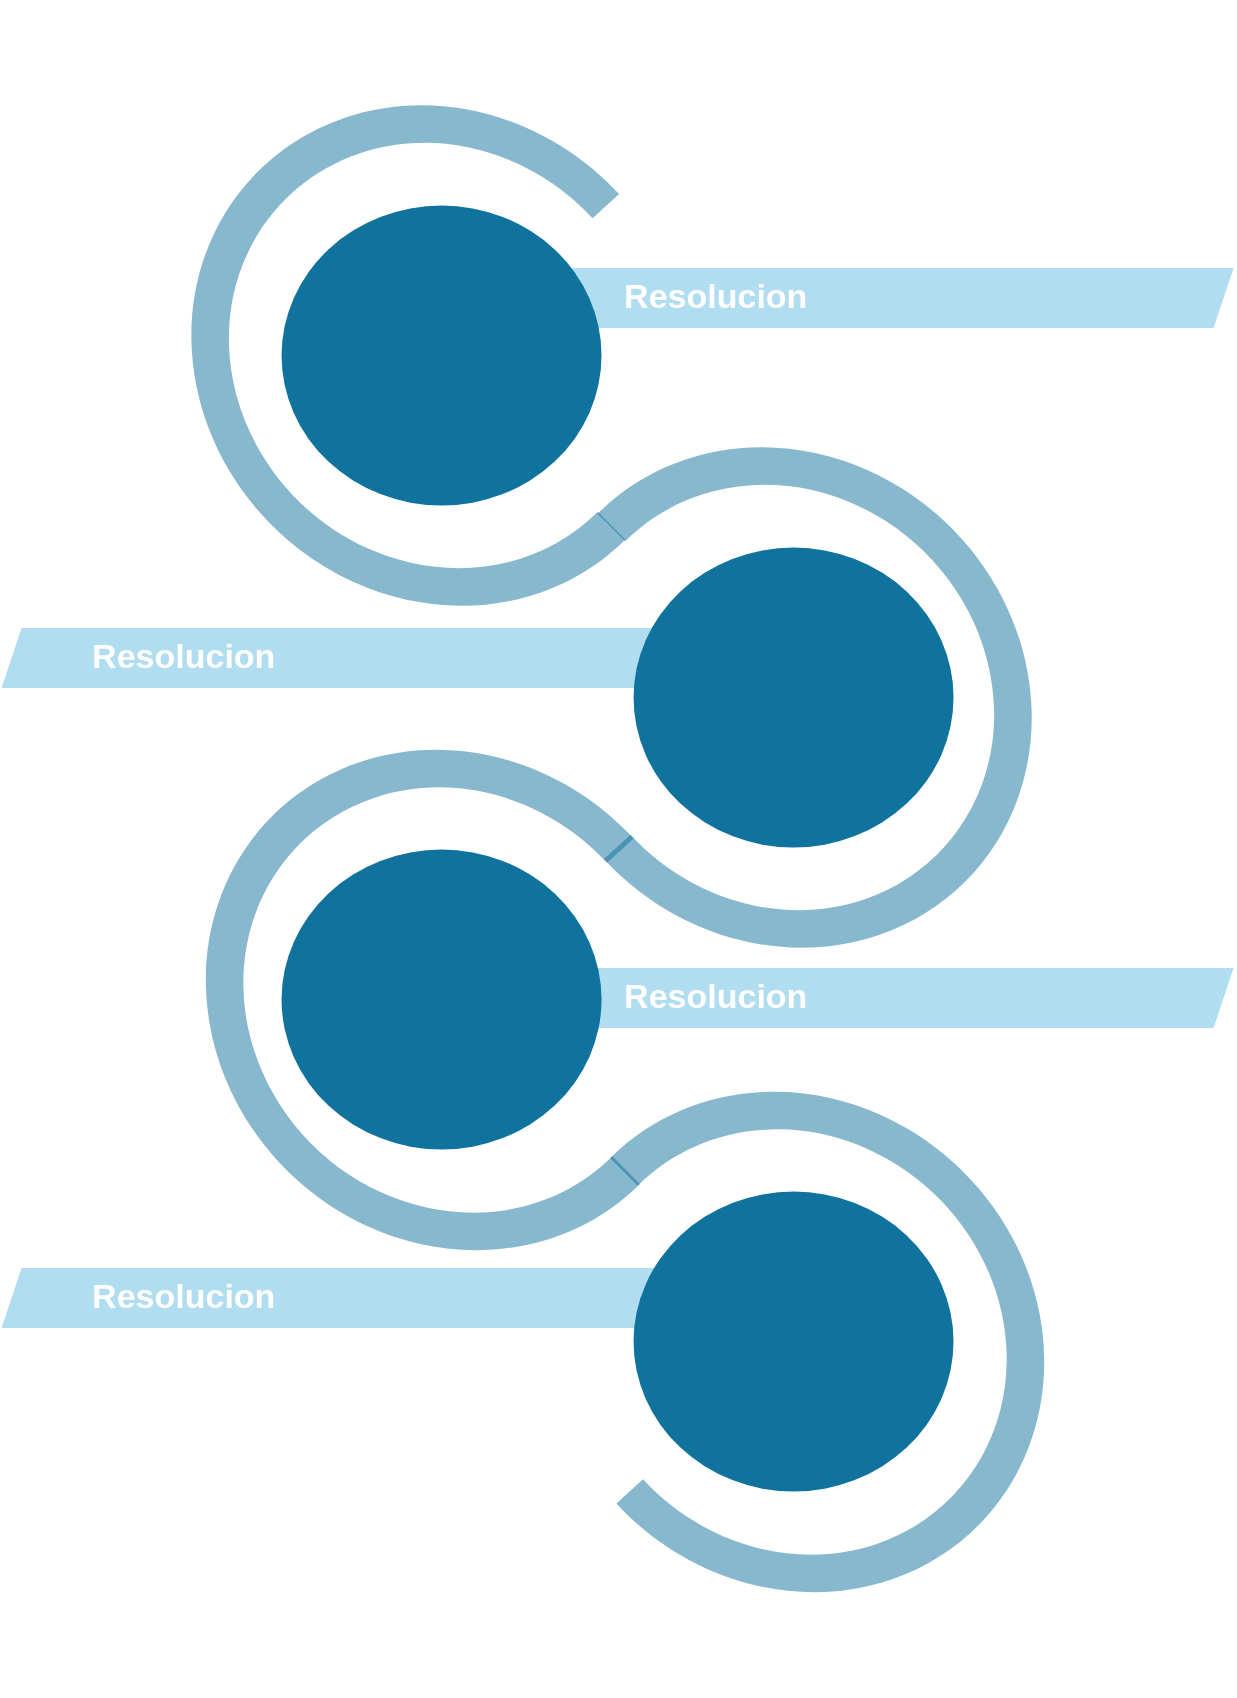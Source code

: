 <mxfile>
    <diagram id="W9Ra01t0DxcNzxdOCe_h" name="Page-1">
        <mxGraphModel dx="1432" dy="1028" grid="1" gridSize="10" guides="1" tooltips="1" connect="1" arrows="1" fold="1" page="1" pageScale="1" pageWidth="850" pageHeight="1100" math="0" shadow="0">
            <root>
                <mxCell id="0"/>
                <mxCell id="1" parent="0"/>
                <mxCell id="9" value="" style="group" vertex="1" connectable="0" parent="1">
                    <mxGeometry x="179.998" y="126.996" width="572.78" height="846.546" as="geometry"/>
                </mxCell>
                <mxCell id="5" value="" style="verticalLabelPosition=bottom;verticalAlign=middle;html=1;shape=mxgraph.basic.partConcEllipse;fillColor=#10739E;strokeColor=none;startAngle=0.25;endAngle=0.007;arcWidth=0.15;rotation=-135;fontSize=17;fontColor=#FFFFFF;shadow=0;fontStyle=1;opacity=50;" vertex="1" parent="9">
                    <mxGeometry x="216.778" y="227.773" width="259.99" height="240" as="geometry"/>
                </mxCell>
                <mxCell id="20" value="&amp;nbsp; &amp;nbsp; &amp;nbsp; &amp;nbsp;Resolucion&amp;nbsp;" style="shape=mxgraph.infographic.parallelogram;dx=5;;html=1;fillColor=#B1DDF0;strokeColor=none;shadow=0;fontSize=17;fontColor=#FFFFFF;align=left;spacingLeft=10;fontStyle=1;" vertex="1" parent="9">
                    <mxGeometry x="-43.23" y="633" width="350" height="30" as="geometry"/>
                </mxCell>
                <mxCell id="18" value="&amp;nbsp; &amp;nbsp; &amp;nbsp; &amp;nbsp;Resolucion&amp;nbsp;" style="shape=mxgraph.infographic.parallelogram;dx=5;;html=1;fillColor=#B1DDF0;strokeColor=none;shadow=0;fontSize=17;fontColor=#FFFFFF;align=left;spacingLeft=10;fontStyle=1;" vertex="1" parent="9">
                    <mxGeometry x="222.78" y="483.0" width="350" height="30" as="geometry"/>
                </mxCell>
                <mxCell id="16" value="&amp;nbsp; &amp;nbsp; &amp;nbsp; &amp;nbsp;Resolucion&amp;nbsp;" style="shape=mxgraph.infographic.parallelogram;dx=5;;html=1;fillColor=#B1DDF0;strokeColor=none;shadow=0;fontSize=17;fontColor=#FFFFFF;align=left;spacingLeft=10;fontStyle=1;" vertex="1" parent="9">
                    <mxGeometry x="-43.23" y="313" width="350" height="30" as="geometry"/>
                </mxCell>
                <mxCell id="13" value="&amp;nbsp; &amp;nbsp; &amp;nbsp; &amp;nbsp;Resolucion&amp;nbsp;" style="shape=mxgraph.infographic.parallelogram;dx=5;;html=1;fillColor=#B1DDF0;strokeColor=none;shadow=0;fontSize=17;fontColor=#FFFFFF;align=left;spacingLeft=10;fontStyle=1;" vertex="1" parent="9">
                    <mxGeometry x="222.78" y="133" width="350" height="30" as="geometry"/>
                </mxCell>
                <mxCell id="2" value="" style="verticalLabelPosition=bottom;verticalAlign=middle;html=1;shape=mxgraph.basic.partConcEllipse;fillColor=#10739E;strokeColor=none;startAngle=0.25;endAngle=0.007;arcWidth=0.15;rotation=45;fontSize=17;fontColor=#FFFFFF;shadow=0;fontStyle=1;opacity=50;" vertex="1" parent="9">
                    <mxGeometry x="46.778" y="56.773" width="259.99" height="240" as="geometry"/>
                </mxCell>
                <mxCell id="7" value="" style="verticalLabelPosition=bottom;verticalAlign=middle;html=1;shape=mxgraph.basic.partConcEllipse;fillColor=#10739E;strokeColor=none;startAngle=0.25;endAngle=0.007;arcWidth=0.15;rotation=-135;fontSize=17;fontColor=#FFFFFF;shadow=0;fontStyle=1;opacity=50;strokeWidth=0;" vertex="1" parent="9">
                    <mxGeometry x="222.778" y="549.773" width="259.99" height="240" as="geometry"/>
                </mxCell>
                <mxCell id="14" value="" style="ellipse;whiteSpace=wrap;html=1;fillColor=#10739E;fontSize=17;strokeColor=none;fontColor=#FFFFFF;shadow=0;fontStyle=1;" vertex="1" parent="9">
                    <mxGeometry x="96.772" y="101.774" width="160" height="150" as="geometry"/>
                </mxCell>
                <mxCell id="15" value="" style="ellipse;whiteSpace=wrap;html=1;fillColor=#10739E;fontSize=17;strokeColor=none;fontColor=#FFFFFF;shadow=0;fontStyle=1;" vertex="1" parent="9">
                    <mxGeometry x="272.772" y="272.774" width="160" height="150" as="geometry"/>
                </mxCell>
                <mxCell id="17" value="" style="ellipse;whiteSpace=wrap;html=1;fillColor=#10739E;fontSize=17;strokeColor=none;fontColor=#FFFFFF;shadow=0;fontStyle=1;" vertex="1" parent="9">
                    <mxGeometry x="96.772" y="423.774" width="160" height="150" as="geometry"/>
                </mxCell>
                <mxCell id="19" value="" style="ellipse;whiteSpace=wrap;html=1;fillColor=#10739E;fontSize=17;strokeColor=none;fontColor=#FFFFFF;shadow=0;fontStyle=1;" vertex="1" parent="9">
                    <mxGeometry x="272.772" y="594.774" width="160" height="150" as="geometry"/>
                </mxCell>
                <mxCell id="6" value="" style="verticalLabelPosition=bottom;verticalAlign=middle;html=1;shape=mxgraph.basic.partConcEllipse;fillColor=#10739E;strokeColor=none;startAngle=0.25;endAngle=0.007;arcWidth=0.15;rotation=45;fontSize=17;fontColor=#FFFFFF;shadow=0;fontStyle=1;opacity=50;strokeWidth=0;" vertex="1" parent="9">
                    <mxGeometry x="53.778" y="378.773" width="259.99" height="240" as="geometry"/>
                </mxCell>
            </root>
        </mxGraphModel>
    </diagram>
</mxfile>